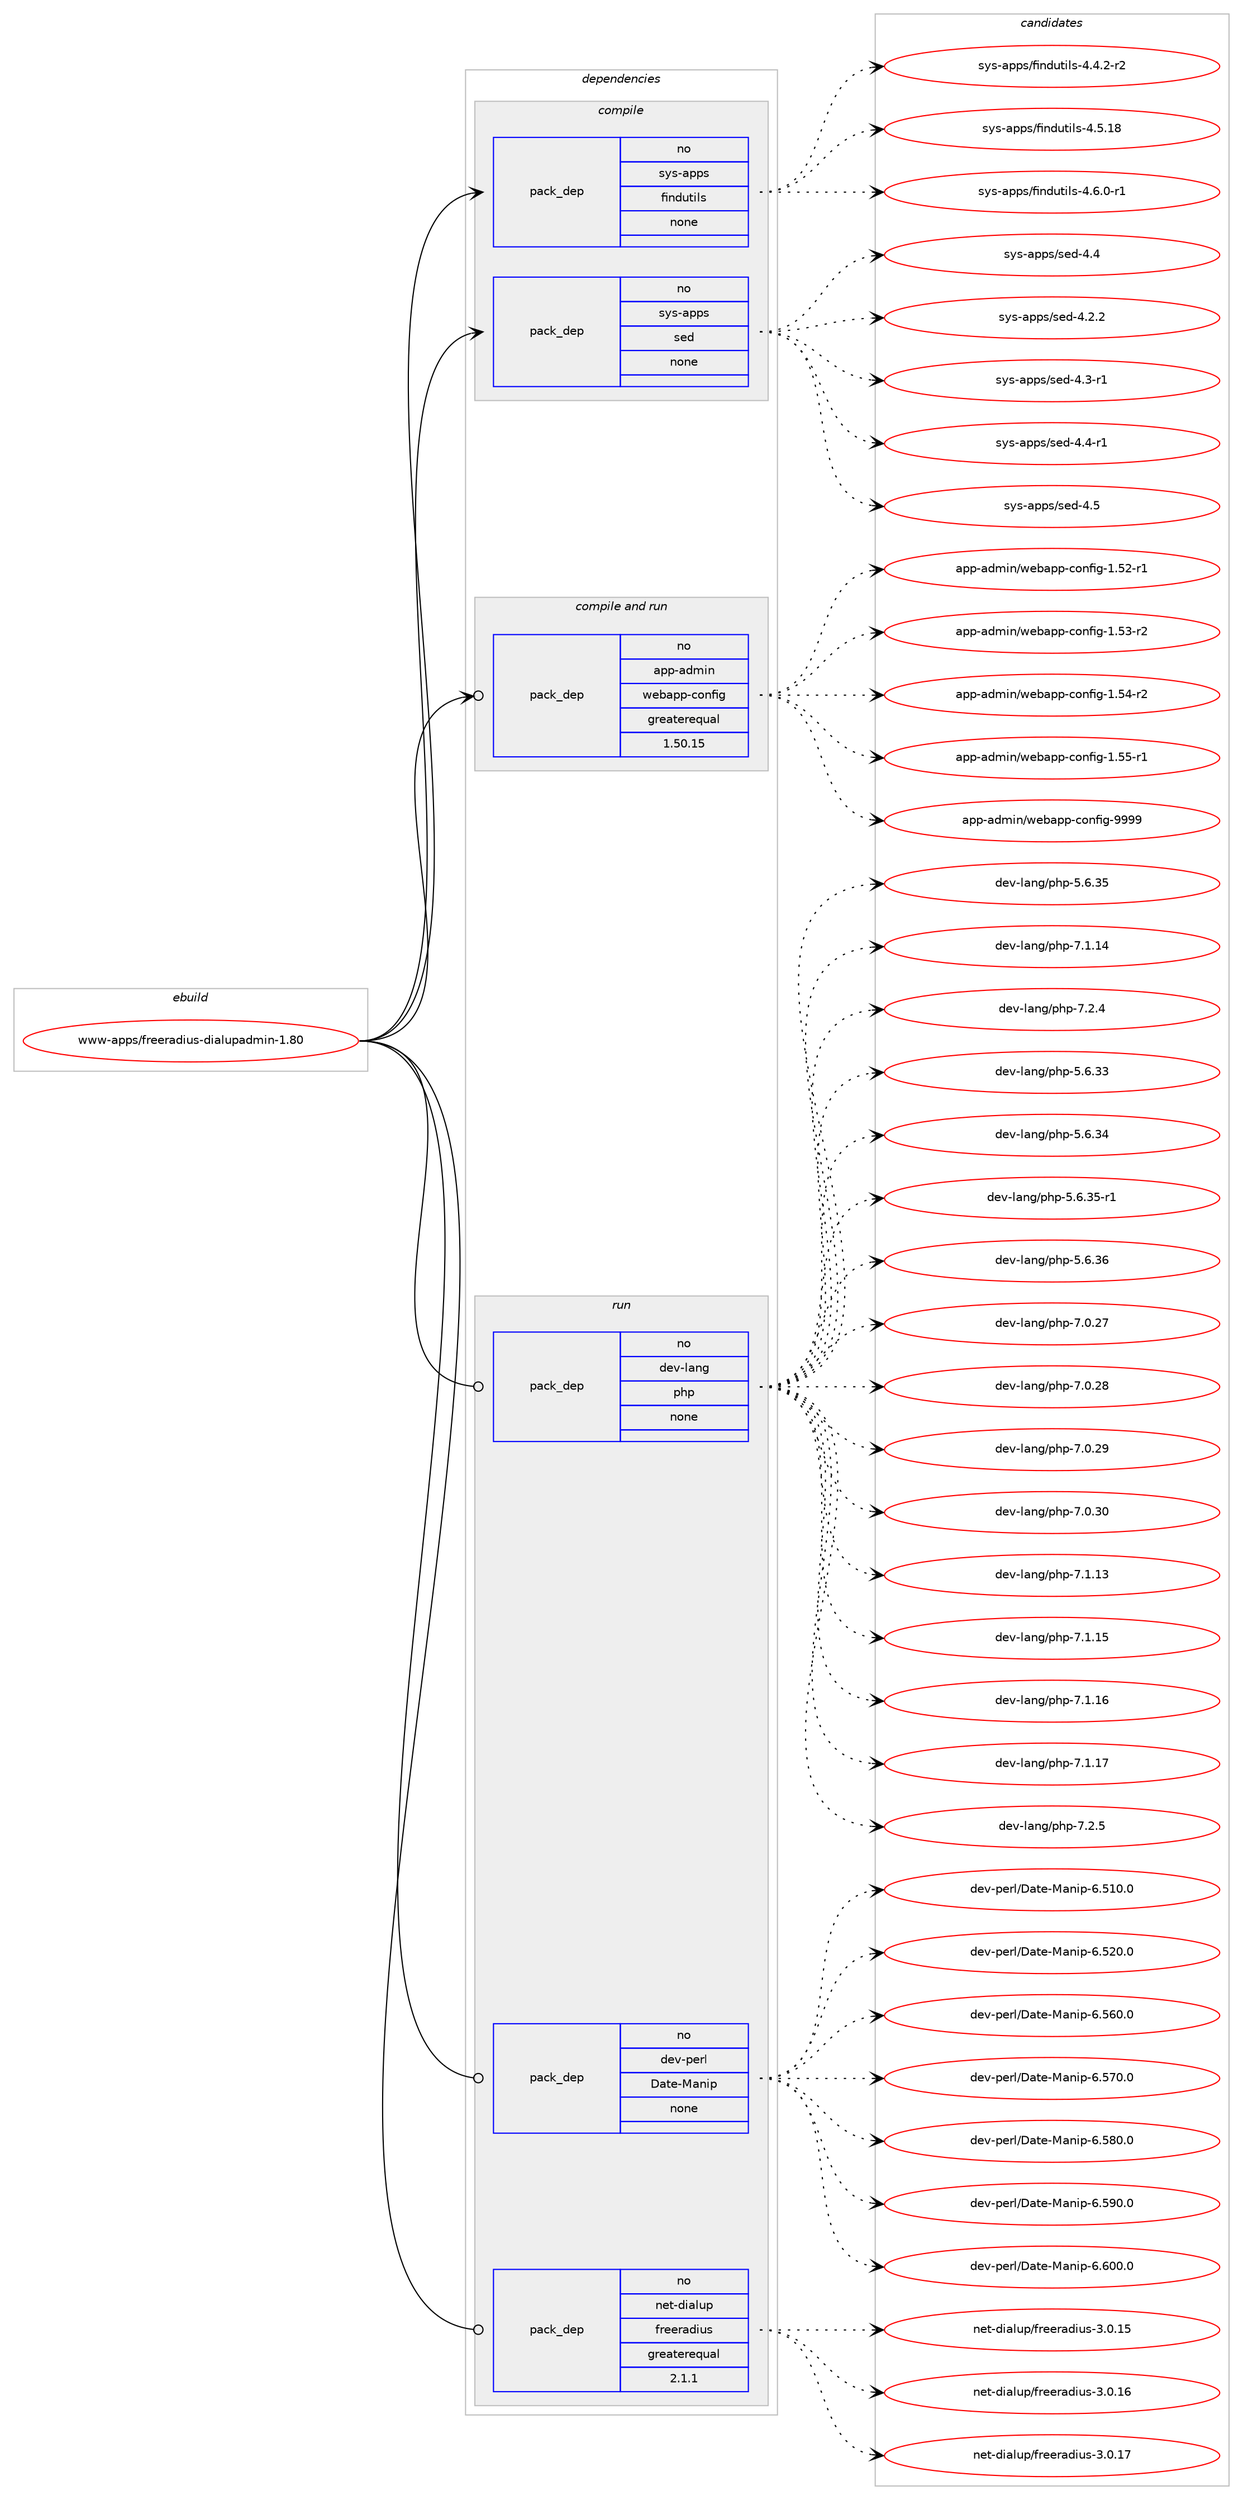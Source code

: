 digraph prolog {

# *************
# Graph options
# *************

newrank=true;
concentrate=true;
compound=true;
graph [rankdir=LR,fontname=Helvetica,fontsize=10,ranksep=1.5];#, ranksep=2.5, nodesep=0.2];
edge  [arrowhead=vee];
node  [fontname=Helvetica,fontsize=10];

# **********
# The ebuild
# **********

subgraph cluster_leftcol {
color=gray;
rank=same;
label=<<i>ebuild</i>>;
id [label="www-apps/freeradius-dialupadmin-1.80", color=red, width=4, href="../www-apps/freeradius-dialupadmin-1.80.svg"];
}

# ****************
# The dependencies
# ****************

subgraph cluster_midcol {
color=gray;
label=<<i>dependencies</i>>;
subgraph cluster_compile {
fillcolor="#eeeeee";
style=filled;
label=<<i>compile</i>>;
subgraph pack7960 {
dependency8888 [label=<<TABLE BORDER="0" CELLBORDER="1" CELLSPACING="0" CELLPADDING="4" WIDTH="220"><TR><TD ROWSPAN="6" CELLPADDING="30">pack_dep</TD></TR><TR><TD WIDTH="110">no</TD></TR><TR><TD>sys-apps</TD></TR><TR><TD>findutils</TD></TR><TR><TD>none</TD></TR><TR><TD></TD></TR></TABLE>>, shape=none, color=blue];
}
id:e -> dependency8888:w [weight=20,style="solid",arrowhead="vee"];
subgraph pack7961 {
dependency8889 [label=<<TABLE BORDER="0" CELLBORDER="1" CELLSPACING="0" CELLPADDING="4" WIDTH="220"><TR><TD ROWSPAN="6" CELLPADDING="30">pack_dep</TD></TR><TR><TD WIDTH="110">no</TD></TR><TR><TD>sys-apps</TD></TR><TR><TD>sed</TD></TR><TR><TD>none</TD></TR><TR><TD></TD></TR></TABLE>>, shape=none, color=blue];
}
id:e -> dependency8889:w [weight=20,style="solid",arrowhead="vee"];
}
subgraph cluster_compileandrun {
fillcolor="#eeeeee";
style=filled;
label=<<i>compile and run</i>>;
subgraph pack7962 {
dependency8890 [label=<<TABLE BORDER="0" CELLBORDER="1" CELLSPACING="0" CELLPADDING="4" WIDTH="220"><TR><TD ROWSPAN="6" CELLPADDING="30">pack_dep</TD></TR><TR><TD WIDTH="110">no</TD></TR><TR><TD>app-admin</TD></TR><TR><TD>webapp-config</TD></TR><TR><TD>greaterequal</TD></TR><TR><TD>1.50.15</TD></TR></TABLE>>, shape=none, color=blue];
}
id:e -> dependency8890:w [weight=20,style="solid",arrowhead="odotvee"];
}
subgraph cluster_run {
fillcolor="#eeeeee";
style=filled;
label=<<i>run</i>>;
subgraph pack7963 {
dependency8891 [label=<<TABLE BORDER="0" CELLBORDER="1" CELLSPACING="0" CELLPADDING="4" WIDTH="220"><TR><TD ROWSPAN="6" CELLPADDING="30">pack_dep</TD></TR><TR><TD WIDTH="110">no</TD></TR><TR><TD>dev-lang</TD></TR><TR><TD>php</TD></TR><TR><TD>none</TD></TR><TR><TD></TD></TR></TABLE>>, shape=none, color=blue];
}
id:e -> dependency8891:w [weight=20,style="solid",arrowhead="odot"];
subgraph pack7964 {
dependency8892 [label=<<TABLE BORDER="0" CELLBORDER="1" CELLSPACING="0" CELLPADDING="4" WIDTH="220"><TR><TD ROWSPAN="6" CELLPADDING="30">pack_dep</TD></TR><TR><TD WIDTH="110">no</TD></TR><TR><TD>dev-perl</TD></TR><TR><TD>Date-Manip</TD></TR><TR><TD>none</TD></TR><TR><TD></TD></TR></TABLE>>, shape=none, color=blue];
}
id:e -> dependency8892:w [weight=20,style="solid",arrowhead="odot"];
subgraph pack7965 {
dependency8893 [label=<<TABLE BORDER="0" CELLBORDER="1" CELLSPACING="0" CELLPADDING="4" WIDTH="220"><TR><TD ROWSPAN="6" CELLPADDING="30">pack_dep</TD></TR><TR><TD WIDTH="110">no</TD></TR><TR><TD>net-dialup</TD></TR><TR><TD>freeradius</TD></TR><TR><TD>greaterequal</TD></TR><TR><TD>2.1.1</TD></TR></TABLE>>, shape=none, color=blue];
}
id:e -> dependency8893:w [weight=20,style="solid",arrowhead="odot"];
}
}

# **************
# The candidates
# **************

subgraph cluster_choices {
rank=same;
color=gray;
label=<<i>candidates</i>>;

subgraph choice7960 {
color=black;
nodesep=1;
choice1151211154597112112115471021051101001171161051081154552465246504511450 [label="sys-apps/findutils-4.4.2-r2", color=red, width=4,href="../sys-apps/findutils-4.4.2-r2.svg"];
choice11512111545971121121154710210511010011711610510811545524653464956 [label="sys-apps/findutils-4.5.18", color=red, width=4,href="../sys-apps/findutils-4.5.18.svg"];
choice1151211154597112112115471021051101001171161051081154552465446484511449 [label="sys-apps/findutils-4.6.0-r1", color=red, width=4,href="../sys-apps/findutils-4.6.0-r1.svg"];
dependency8888:e -> choice1151211154597112112115471021051101001171161051081154552465246504511450:w [style=dotted,weight="100"];
dependency8888:e -> choice11512111545971121121154710210511010011711610510811545524653464956:w [style=dotted,weight="100"];
dependency8888:e -> choice1151211154597112112115471021051101001171161051081154552465446484511449:w [style=dotted,weight="100"];
}
subgraph choice7961 {
color=black;
nodesep=1;
choice11512111545971121121154711510110045524652 [label="sys-apps/sed-4.4", color=red, width=4,href="../sys-apps/sed-4.4.svg"];
choice115121115459711211211547115101100455246504650 [label="sys-apps/sed-4.2.2", color=red, width=4,href="../sys-apps/sed-4.2.2.svg"];
choice115121115459711211211547115101100455246514511449 [label="sys-apps/sed-4.3-r1", color=red, width=4,href="../sys-apps/sed-4.3-r1.svg"];
choice115121115459711211211547115101100455246524511449 [label="sys-apps/sed-4.4-r1", color=red, width=4,href="../sys-apps/sed-4.4-r1.svg"];
choice11512111545971121121154711510110045524653 [label="sys-apps/sed-4.5", color=red, width=4,href="../sys-apps/sed-4.5.svg"];
dependency8889:e -> choice11512111545971121121154711510110045524652:w [style=dotted,weight="100"];
dependency8889:e -> choice115121115459711211211547115101100455246504650:w [style=dotted,weight="100"];
dependency8889:e -> choice115121115459711211211547115101100455246514511449:w [style=dotted,weight="100"];
dependency8889:e -> choice115121115459711211211547115101100455246524511449:w [style=dotted,weight="100"];
dependency8889:e -> choice11512111545971121121154711510110045524653:w [style=dotted,weight="100"];
}
subgraph choice7962 {
color=black;
nodesep=1;
choice971121124597100109105110471191019897112112459911111010210510345494653504511449 [label="app-admin/webapp-config-1.52-r1", color=red, width=4,href="../app-admin/webapp-config-1.52-r1.svg"];
choice971121124597100109105110471191019897112112459911111010210510345494653514511450 [label="app-admin/webapp-config-1.53-r2", color=red, width=4,href="../app-admin/webapp-config-1.53-r2.svg"];
choice971121124597100109105110471191019897112112459911111010210510345494653524511450 [label="app-admin/webapp-config-1.54-r2", color=red, width=4,href="../app-admin/webapp-config-1.54-r2.svg"];
choice971121124597100109105110471191019897112112459911111010210510345494653534511449 [label="app-admin/webapp-config-1.55-r1", color=red, width=4,href="../app-admin/webapp-config-1.55-r1.svg"];
choice97112112459710010910511047119101989711211245991111101021051034557575757 [label="app-admin/webapp-config-9999", color=red, width=4,href="../app-admin/webapp-config-9999.svg"];
dependency8890:e -> choice971121124597100109105110471191019897112112459911111010210510345494653504511449:w [style=dotted,weight="100"];
dependency8890:e -> choice971121124597100109105110471191019897112112459911111010210510345494653514511450:w [style=dotted,weight="100"];
dependency8890:e -> choice971121124597100109105110471191019897112112459911111010210510345494653524511450:w [style=dotted,weight="100"];
dependency8890:e -> choice971121124597100109105110471191019897112112459911111010210510345494653534511449:w [style=dotted,weight="100"];
dependency8890:e -> choice97112112459710010910511047119101989711211245991111101021051034557575757:w [style=dotted,weight="100"];
}
subgraph choice7963 {
color=black;
nodesep=1;
choice10010111845108971101034711210411245534654465153 [label="dev-lang/php-5.6.35", color=red, width=4,href="../dev-lang/php-5.6.35.svg"];
choice10010111845108971101034711210411245554649464952 [label="dev-lang/php-7.1.14", color=red, width=4,href="../dev-lang/php-7.1.14.svg"];
choice100101118451089711010347112104112455546504652 [label="dev-lang/php-7.2.4", color=red, width=4,href="../dev-lang/php-7.2.4.svg"];
choice10010111845108971101034711210411245534654465151 [label="dev-lang/php-5.6.33", color=red, width=4,href="../dev-lang/php-5.6.33.svg"];
choice10010111845108971101034711210411245534654465152 [label="dev-lang/php-5.6.34", color=red, width=4,href="../dev-lang/php-5.6.34.svg"];
choice100101118451089711010347112104112455346544651534511449 [label="dev-lang/php-5.6.35-r1", color=red, width=4,href="../dev-lang/php-5.6.35-r1.svg"];
choice10010111845108971101034711210411245534654465154 [label="dev-lang/php-5.6.36", color=red, width=4,href="../dev-lang/php-5.6.36.svg"];
choice10010111845108971101034711210411245554648465055 [label="dev-lang/php-7.0.27", color=red, width=4,href="../dev-lang/php-7.0.27.svg"];
choice10010111845108971101034711210411245554648465056 [label="dev-lang/php-7.0.28", color=red, width=4,href="../dev-lang/php-7.0.28.svg"];
choice10010111845108971101034711210411245554648465057 [label="dev-lang/php-7.0.29", color=red, width=4,href="../dev-lang/php-7.0.29.svg"];
choice10010111845108971101034711210411245554648465148 [label="dev-lang/php-7.0.30", color=red, width=4,href="../dev-lang/php-7.0.30.svg"];
choice10010111845108971101034711210411245554649464951 [label="dev-lang/php-7.1.13", color=red, width=4,href="../dev-lang/php-7.1.13.svg"];
choice10010111845108971101034711210411245554649464953 [label="dev-lang/php-7.1.15", color=red, width=4,href="../dev-lang/php-7.1.15.svg"];
choice10010111845108971101034711210411245554649464954 [label="dev-lang/php-7.1.16", color=red, width=4,href="../dev-lang/php-7.1.16.svg"];
choice10010111845108971101034711210411245554649464955 [label="dev-lang/php-7.1.17", color=red, width=4,href="../dev-lang/php-7.1.17.svg"];
choice100101118451089711010347112104112455546504653 [label="dev-lang/php-7.2.5", color=red, width=4,href="../dev-lang/php-7.2.5.svg"];
dependency8891:e -> choice10010111845108971101034711210411245534654465153:w [style=dotted,weight="100"];
dependency8891:e -> choice10010111845108971101034711210411245554649464952:w [style=dotted,weight="100"];
dependency8891:e -> choice100101118451089711010347112104112455546504652:w [style=dotted,weight="100"];
dependency8891:e -> choice10010111845108971101034711210411245534654465151:w [style=dotted,weight="100"];
dependency8891:e -> choice10010111845108971101034711210411245534654465152:w [style=dotted,weight="100"];
dependency8891:e -> choice100101118451089711010347112104112455346544651534511449:w [style=dotted,weight="100"];
dependency8891:e -> choice10010111845108971101034711210411245534654465154:w [style=dotted,weight="100"];
dependency8891:e -> choice10010111845108971101034711210411245554648465055:w [style=dotted,weight="100"];
dependency8891:e -> choice10010111845108971101034711210411245554648465056:w [style=dotted,weight="100"];
dependency8891:e -> choice10010111845108971101034711210411245554648465057:w [style=dotted,weight="100"];
dependency8891:e -> choice10010111845108971101034711210411245554648465148:w [style=dotted,weight="100"];
dependency8891:e -> choice10010111845108971101034711210411245554649464951:w [style=dotted,weight="100"];
dependency8891:e -> choice10010111845108971101034711210411245554649464953:w [style=dotted,weight="100"];
dependency8891:e -> choice10010111845108971101034711210411245554649464954:w [style=dotted,weight="100"];
dependency8891:e -> choice10010111845108971101034711210411245554649464955:w [style=dotted,weight="100"];
dependency8891:e -> choice100101118451089711010347112104112455546504653:w [style=dotted,weight="100"];
}
subgraph choice7964 {
color=black;
nodesep=1;
choice100101118451121011141084768971161014577971101051124554465349484648 [label="dev-perl/Date-Manip-6.510.0", color=red, width=4,href="../dev-perl/Date-Manip-6.510.0.svg"];
choice100101118451121011141084768971161014577971101051124554465350484648 [label="dev-perl/Date-Manip-6.520.0", color=red, width=4,href="../dev-perl/Date-Manip-6.520.0.svg"];
choice100101118451121011141084768971161014577971101051124554465354484648 [label="dev-perl/Date-Manip-6.560.0", color=red, width=4,href="../dev-perl/Date-Manip-6.560.0.svg"];
choice100101118451121011141084768971161014577971101051124554465355484648 [label="dev-perl/Date-Manip-6.570.0", color=red, width=4,href="../dev-perl/Date-Manip-6.570.0.svg"];
choice100101118451121011141084768971161014577971101051124554465356484648 [label="dev-perl/Date-Manip-6.580.0", color=red, width=4,href="../dev-perl/Date-Manip-6.580.0.svg"];
choice100101118451121011141084768971161014577971101051124554465357484648 [label="dev-perl/Date-Manip-6.590.0", color=red, width=4,href="../dev-perl/Date-Manip-6.590.0.svg"];
choice100101118451121011141084768971161014577971101051124554465448484648 [label="dev-perl/Date-Manip-6.600.0", color=red, width=4,href="../dev-perl/Date-Manip-6.600.0.svg"];
dependency8892:e -> choice100101118451121011141084768971161014577971101051124554465349484648:w [style=dotted,weight="100"];
dependency8892:e -> choice100101118451121011141084768971161014577971101051124554465350484648:w [style=dotted,weight="100"];
dependency8892:e -> choice100101118451121011141084768971161014577971101051124554465354484648:w [style=dotted,weight="100"];
dependency8892:e -> choice100101118451121011141084768971161014577971101051124554465355484648:w [style=dotted,weight="100"];
dependency8892:e -> choice100101118451121011141084768971161014577971101051124554465356484648:w [style=dotted,weight="100"];
dependency8892:e -> choice100101118451121011141084768971161014577971101051124554465357484648:w [style=dotted,weight="100"];
dependency8892:e -> choice100101118451121011141084768971161014577971101051124554465448484648:w [style=dotted,weight="100"];
}
subgraph choice7965 {
color=black;
nodesep=1;
choice1101011164510010597108117112471021141011011149710010511711545514648464953 [label="net-dialup/freeradius-3.0.15", color=red, width=4,href="../net-dialup/freeradius-3.0.15.svg"];
choice1101011164510010597108117112471021141011011149710010511711545514648464954 [label="net-dialup/freeradius-3.0.16", color=red, width=4,href="../net-dialup/freeradius-3.0.16.svg"];
choice1101011164510010597108117112471021141011011149710010511711545514648464955 [label="net-dialup/freeradius-3.0.17", color=red, width=4,href="../net-dialup/freeradius-3.0.17.svg"];
dependency8893:e -> choice1101011164510010597108117112471021141011011149710010511711545514648464953:w [style=dotted,weight="100"];
dependency8893:e -> choice1101011164510010597108117112471021141011011149710010511711545514648464954:w [style=dotted,weight="100"];
dependency8893:e -> choice1101011164510010597108117112471021141011011149710010511711545514648464955:w [style=dotted,weight="100"];
}
}

}
